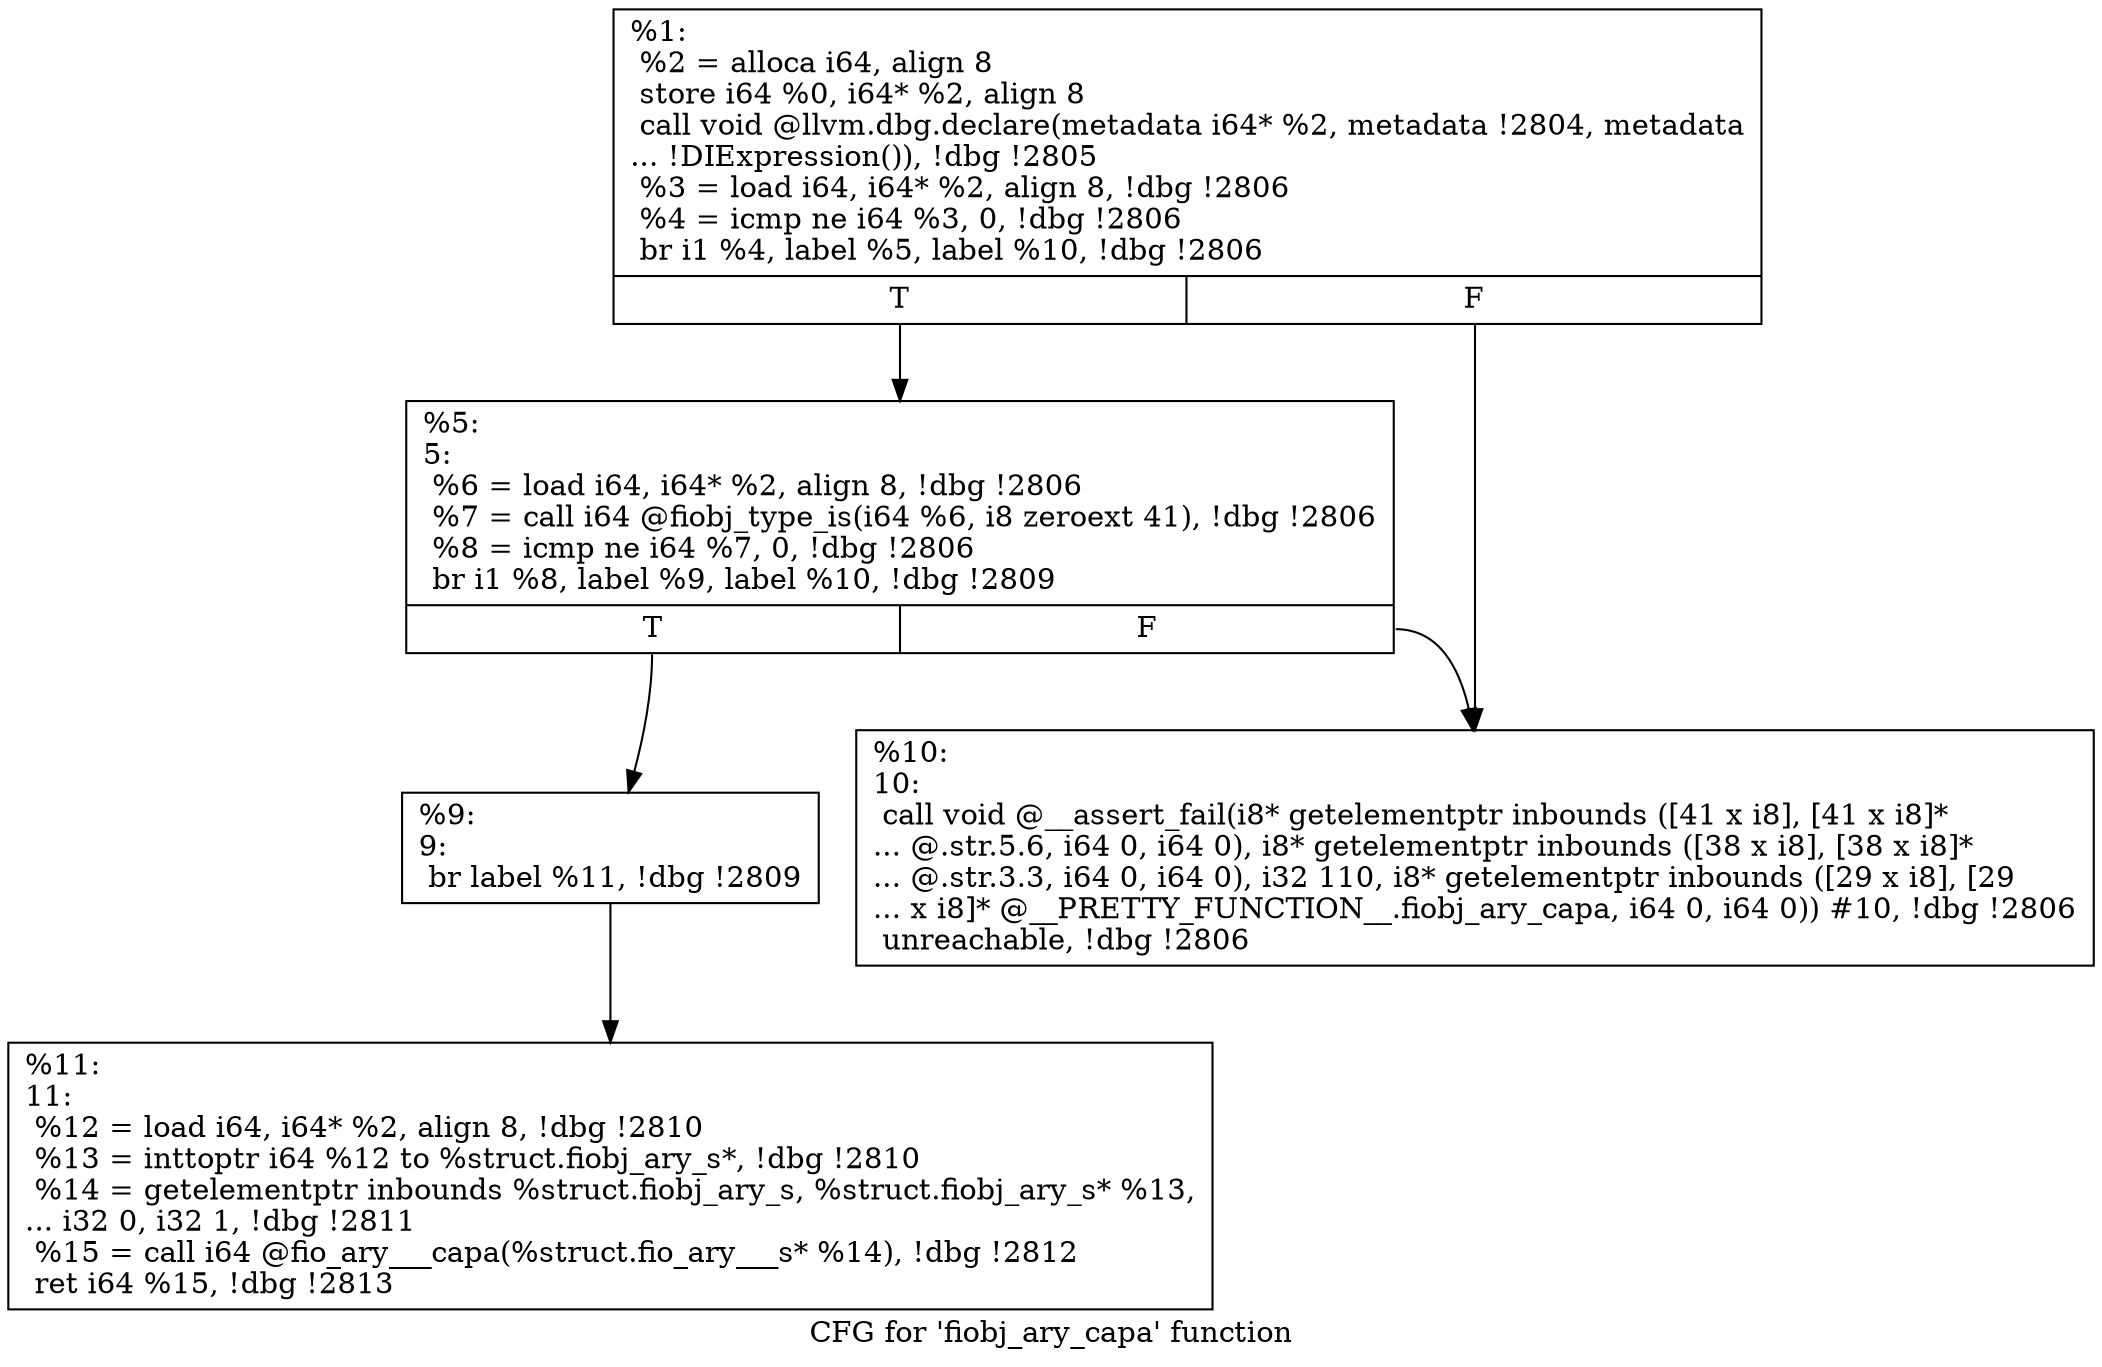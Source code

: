 digraph "CFG for 'fiobj_ary_capa' function" {
	label="CFG for 'fiobj_ary_capa' function";

	Node0x556851a57fd0 [shape=record,label="{%1:\l  %2 = alloca i64, align 8\l  store i64 %0, i64* %2, align 8\l  call void @llvm.dbg.declare(metadata i64* %2, metadata !2804, metadata\l... !DIExpression()), !dbg !2805\l  %3 = load i64, i64* %2, align 8, !dbg !2806\l  %4 = icmp ne i64 %3, 0, !dbg !2806\l  br i1 %4, label %5, label %10, !dbg !2806\l|{<s0>T|<s1>F}}"];
	Node0x556851a57fd0:s0 -> Node0x556851a58570;
	Node0x556851a57fd0:s1 -> Node0x556851a58610;
	Node0x556851a58570 [shape=record,label="{%5:\l5:                                                \l  %6 = load i64, i64* %2, align 8, !dbg !2806\l  %7 = call i64 @fiobj_type_is(i64 %6, i8 zeroext 41), !dbg !2806\l  %8 = icmp ne i64 %7, 0, !dbg !2806\l  br i1 %8, label %9, label %10, !dbg !2809\l|{<s0>T|<s1>F}}"];
	Node0x556851a58570:s0 -> Node0x556851a585c0;
	Node0x556851a58570:s1 -> Node0x556851a58610;
	Node0x556851a585c0 [shape=record,label="{%9:\l9:                                                \l  br label %11, !dbg !2809\l}"];
	Node0x556851a585c0 -> Node0x556851a58660;
	Node0x556851a58610 [shape=record,label="{%10:\l10:                                               \l  call void @__assert_fail(i8* getelementptr inbounds ([41 x i8], [41 x i8]*\l... @.str.5.6, i64 0, i64 0), i8* getelementptr inbounds ([38 x i8], [38 x i8]*\l... @.str.3.3, i64 0, i64 0), i32 110, i8* getelementptr inbounds ([29 x i8], [29\l... x i8]* @__PRETTY_FUNCTION__.fiobj_ary_capa, i64 0, i64 0)) #10, !dbg !2806\l  unreachable, !dbg !2806\l}"];
	Node0x556851a58660 [shape=record,label="{%11:\l11:                                               \l  %12 = load i64, i64* %2, align 8, !dbg !2810\l  %13 = inttoptr i64 %12 to %struct.fiobj_ary_s*, !dbg !2810\l  %14 = getelementptr inbounds %struct.fiobj_ary_s, %struct.fiobj_ary_s* %13,\l... i32 0, i32 1, !dbg !2811\l  %15 = call i64 @fio_ary___capa(%struct.fio_ary___s* %14), !dbg !2812\l  ret i64 %15, !dbg !2813\l}"];
}
